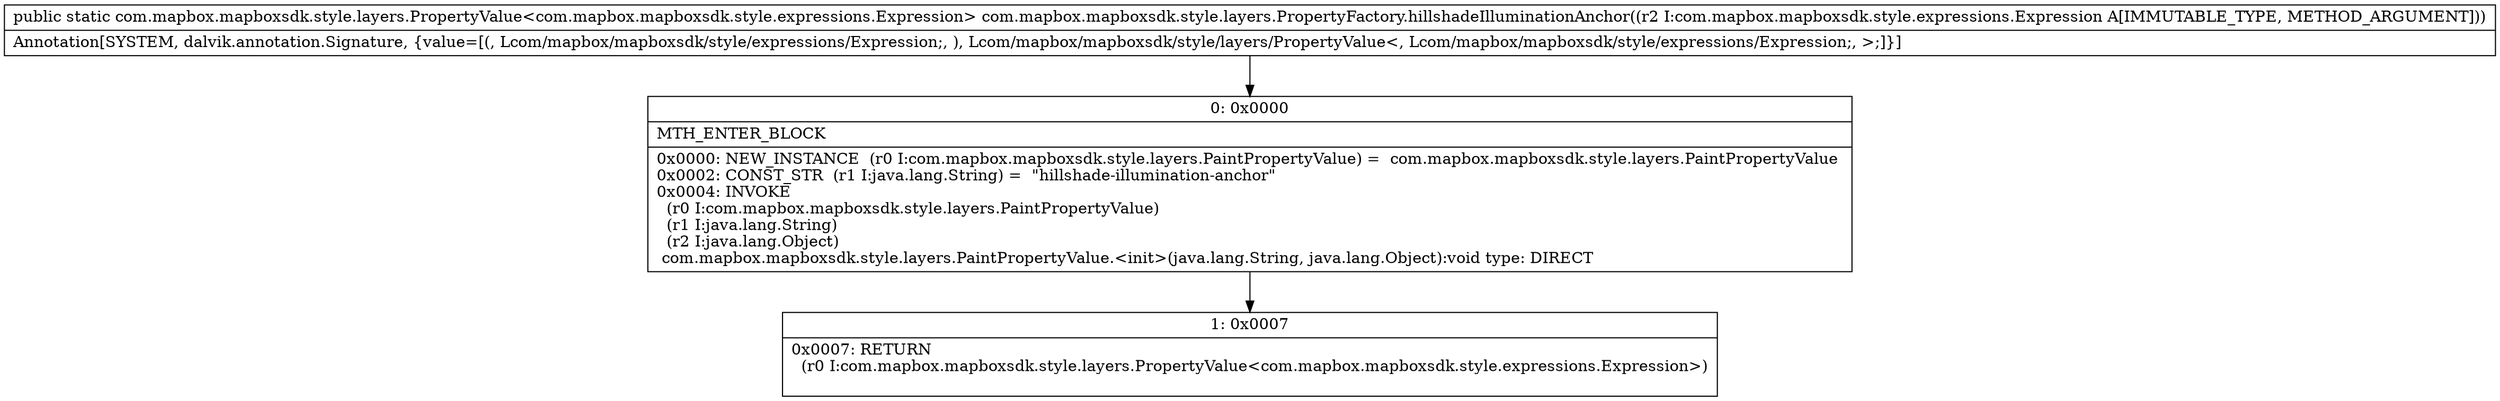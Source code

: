 digraph "CFG forcom.mapbox.mapboxsdk.style.layers.PropertyFactory.hillshadeIlluminationAnchor(Lcom\/mapbox\/mapboxsdk\/style\/expressions\/Expression;)Lcom\/mapbox\/mapboxsdk\/style\/layers\/PropertyValue;" {
Node_0 [shape=record,label="{0\:\ 0x0000|MTH_ENTER_BLOCK\l|0x0000: NEW_INSTANCE  (r0 I:com.mapbox.mapboxsdk.style.layers.PaintPropertyValue) =  com.mapbox.mapboxsdk.style.layers.PaintPropertyValue \l0x0002: CONST_STR  (r1 I:java.lang.String) =  \"hillshade\-illumination\-anchor\" \l0x0004: INVOKE  \l  (r0 I:com.mapbox.mapboxsdk.style.layers.PaintPropertyValue)\l  (r1 I:java.lang.String)\l  (r2 I:java.lang.Object)\l com.mapbox.mapboxsdk.style.layers.PaintPropertyValue.\<init\>(java.lang.String, java.lang.Object):void type: DIRECT \l}"];
Node_1 [shape=record,label="{1\:\ 0x0007|0x0007: RETURN  \l  (r0 I:com.mapbox.mapboxsdk.style.layers.PropertyValue\<com.mapbox.mapboxsdk.style.expressions.Expression\>)\l \l}"];
MethodNode[shape=record,label="{public static com.mapbox.mapboxsdk.style.layers.PropertyValue\<com.mapbox.mapboxsdk.style.expressions.Expression\> com.mapbox.mapboxsdk.style.layers.PropertyFactory.hillshadeIlluminationAnchor((r2 I:com.mapbox.mapboxsdk.style.expressions.Expression A[IMMUTABLE_TYPE, METHOD_ARGUMENT]))  | Annotation[SYSTEM, dalvik.annotation.Signature, \{value=[(, Lcom\/mapbox\/mapboxsdk\/style\/expressions\/Expression;, ), Lcom\/mapbox\/mapboxsdk\/style\/layers\/PropertyValue\<, Lcom\/mapbox\/mapboxsdk\/style\/expressions\/Expression;, \>;]\}]\l}"];
MethodNode -> Node_0;
Node_0 -> Node_1;
}

